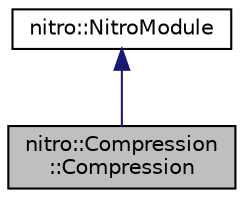 digraph "nitro::Compression::Compression"
{
 // LATEX_PDF_SIZE
  edge [fontname="Helvetica",fontsize="10",labelfontname="Helvetica",labelfontsize="10"];
  node [fontname="Helvetica",fontsize="10",shape=record];
  Node1 [label="nitro::Compression\l::Compression",height=0.2,width=0.4,color="black", fillcolor="grey75", style="filled", fontcolor="black",tooltip="Describes the Compression module. Contains numerous nodes that allow for the compression of images."];
  Node2 -> Node1 [dir="back",color="midnightblue",fontsize="10",style="solid",fontname="Helvetica"];
  Node2 [label="nitro::NitroModule",height=0.2,width=0.4,color="black", fillcolor="white", style="filled",URL="$d7/d57/classnitro_1_1NitroModule.html",tooltip="Defines a generic module interface that any newly created module should inherit from...."];
}
